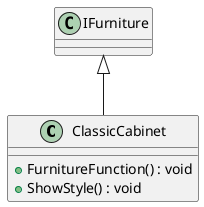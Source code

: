 @startuml
class ClassicCabinet {
    + FurnitureFunction() : void
    + ShowStyle() : void
}
IFurniture <|-- ClassicCabinet
@enduml
